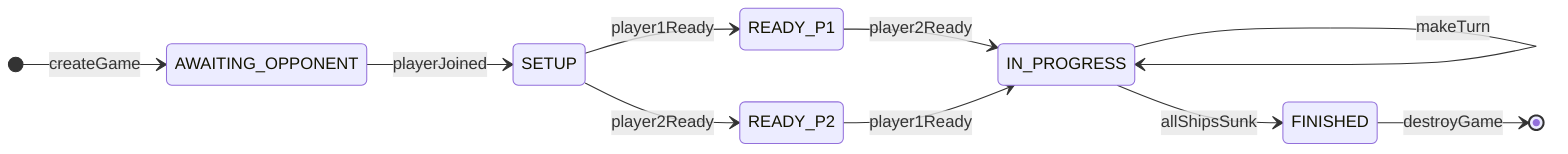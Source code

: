 stateDiagram-v2
    direction LR
    [*] --> AWAITING_OPPONENT: createGame
    
    AWAITING_OPPONENT --> SETUP: playerJoined
    
    SETUP --> READY_P1: player1Ready
    SETUP --> READY_P2: player2Ready
    READY_P1 --> IN_PROGRESS: player2Ready
    READY_P2 --> IN_PROGRESS: player1Ready
    
    IN_PROGRESS --> IN_PROGRESS: makeTurn
    IN_PROGRESS --> FINISHED: allShipsSunk
    
    FINISHED --> [*]: destroyGame